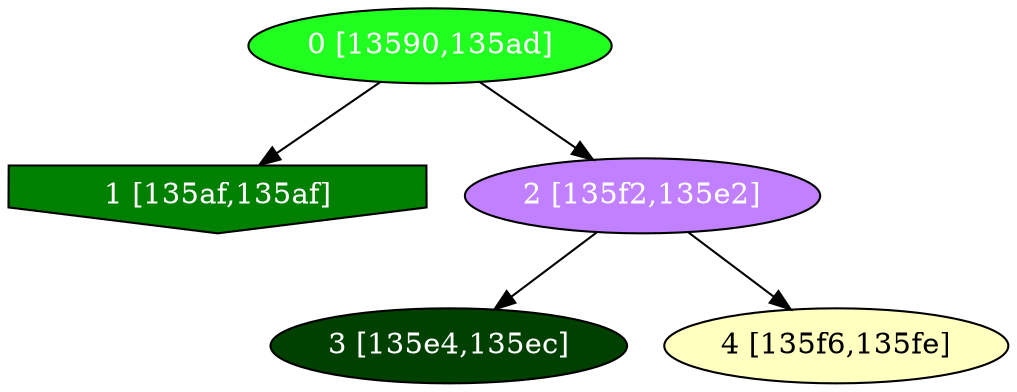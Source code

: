 diGraph libnss3{
	libnss3_0  [style=filled fillcolor="#20FF20" fontcolor="#ffffff" shape=oval label="0 [13590,135ad]"]
	libnss3_1  [style=filled fillcolor="#008000" fontcolor="#ffffff" shape=invhouse label="1 [135af,135af]"]
	libnss3_2  [style=filled fillcolor="#C080FF" fontcolor="#ffffff" shape=oval label="2 [135f2,135e2]"]
	libnss3_3  [style=filled fillcolor="#004000" fontcolor="#ffffff" shape=oval label="3 [135e4,135ec]"]
	libnss3_4  [style=filled fillcolor="#FFFFC0" fontcolor="#000000" shape=oval label="4 [135f6,135fe]"]

	libnss3_0 -> libnss3_1
	libnss3_0 -> libnss3_2
	libnss3_2 -> libnss3_3
	libnss3_2 -> libnss3_4
}